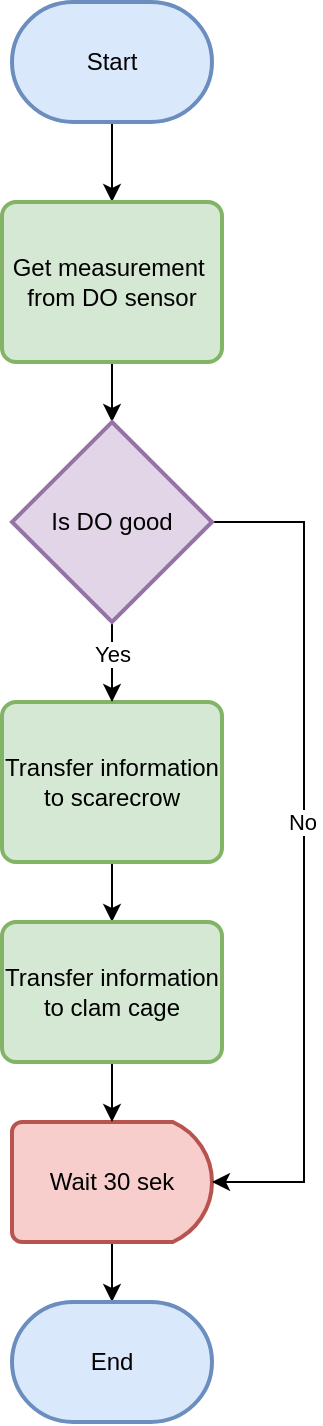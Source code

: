 <mxfile version="14.6.13" type="device"><diagram id="lMeLzDrUZEbzFNiq35lA" name="Side-1"><mxGraphModel dx="651" dy="979" grid="1" gridSize="10" guides="1" tooltips="1" connect="1" arrows="1" fold="1" page="1" pageScale="1" pageWidth="827" pageHeight="1169" math="0" shadow="0"><root><mxCell id="0"/><mxCell id="1" parent="0"/><mxCell id="Ti5DJuD7rG5Uyp3B5Yly-9" style="edgeStyle=orthogonalEdgeStyle;rounded=0;orthogonalLoop=1;jettySize=auto;html=1;" edge="1" parent="1" source="Ti5DJuD7rG5Uyp3B5Yly-1" target="Ti5DJuD7rG5Uyp3B5Yly-2"><mxGeometry relative="1" as="geometry"/></mxCell><mxCell id="Ti5DJuD7rG5Uyp3B5Yly-1" value="Start" style="strokeWidth=2;html=1;shape=mxgraph.flowchart.terminator;whiteSpace=wrap;fillColor=#dae8fc;strokeColor=#6c8ebf;" vertex="1" parent="1"><mxGeometry x="364" y="230" width="100" height="60" as="geometry"/></mxCell><mxCell id="Ti5DJuD7rG5Uyp3B5Yly-12" style="edgeStyle=orthogonalEdgeStyle;rounded=0;orthogonalLoop=1;jettySize=auto;html=1;" edge="1" parent="1" source="Ti5DJuD7rG5Uyp3B5Yly-2" target="Ti5DJuD7rG5Uyp3B5Yly-11"><mxGeometry relative="1" as="geometry"/></mxCell><mxCell id="Ti5DJuD7rG5Uyp3B5Yly-2" value="Get measurement&amp;nbsp; from DO sensor" style="rounded=1;whiteSpace=wrap;html=1;absoluteArcSize=1;arcSize=14;strokeWidth=2;fillColor=#d5e8d4;strokeColor=#82b366;" vertex="1" parent="1"><mxGeometry x="359" y="330" width="110" height="80" as="geometry"/></mxCell><mxCell id="Ti5DJuD7rG5Uyp3B5Yly-16" style="edgeStyle=orthogonalEdgeStyle;rounded=0;orthogonalLoop=1;jettySize=auto;html=1;" edge="1" parent="1" source="Ti5DJuD7rG5Uyp3B5Yly-3" target="Ti5DJuD7rG5Uyp3B5Yly-8"><mxGeometry relative="1" as="geometry"/></mxCell><mxCell id="Ti5DJuD7rG5Uyp3B5Yly-3" value="&lt;span&gt;Wait 30 sek&lt;/span&gt;" style="strokeWidth=2;html=1;shape=mxgraph.flowchart.delay;whiteSpace=wrap;fillColor=#f8cecc;strokeColor=#b85450;" vertex="1" parent="1"><mxGeometry x="364" y="790" width="100" height="60" as="geometry"/></mxCell><mxCell id="Ti5DJuD7rG5Uyp3B5Yly-14" style="edgeStyle=orthogonalEdgeStyle;rounded=0;orthogonalLoop=1;jettySize=auto;html=1;" edge="1" parent="1" source="Ti5DJuD7rG5Uyp3B5Yly-5" target="Ti5DJuD7rG5Uyp3B5Yly-6"><mxGeometry relative="1" as="geometry"/></mxCell><mxCell id="Ti5DJuD7rG5Uyp3B5Yly-5" value="Transfer information to scarecrow" style="rounded=1;whiteSpace=wrap;html=1;absoluteArcSize=1;arcSize=14;strokeWidth=2;fillColor=#d5e8d4;strokeColor=#82b366;" vertex="1" parent="1"><mxGeometry x="359" y="580" width="110" height="80" as="geometry"/></mxCell><mxCell id="Ti5DJuD7rG5Uyp3B5Yly-15" style="edgeStyle=orthogonalEdgeStyle;rounded=0;orthogonalLoop=1;jettySize=auto;html=1;" edge="1" parent="1" source="Ti5DJuD7rG5Uyp3B5Yly-6" target="Ti5DJuD7rG5Uyp3B5Yly-3"><mxGeometry relative="1" as="geometry"/></mxCell><mxCell id="Ti5DJuD7rG5Uyp3B5Yly-6" value="Transfer information to clam cage" style="rounded=1;whiteSpace=wrap;html=1;absoluteArcSize=1;arcSize=14;strokeWidth=2;fillColor=#d5e8d4;strokeColor=#82b366;" vertex="1" parent="1"><mxGeometry x="359" y="690" width="110" height="70" as="geometry"/></mxCell><mxCell id="Ti5DJuD7rG5Uyp3B5Yly-8" value="End" style="strokeWidth=2;html=1;shape=mxgraph.flowchart.terminator;whiteSpace=wrap;fillColor=#dae8fc;strokeColor=#6c8ebf;" vertex="1" parent="1"><mxGeometry x="364" y="880" width="100" height="60" as="geometry"/></mxCell><mxCell id="Ti5DJuD7rG5Uyp3B5Yly-13" style="edgeStyle=orthogonalEdgeStyle;rounded=0;orthogonalLoop=1;jettySize=auto;html=1;entryX=0.5;entryY=0;entryDx=0;entryDy=0;" edge="1" parent="1" source="Ti5DJuD7rG5Uyp3B5Yly-11" target="Ti5DJuD7rG5Uyp3B5Yly-5"><mxGeometry relative="1" as="geometry"/></mxCell><mxCell id="Ti5DJuD7rG5Uyp3B5Yly-19" value="Yes" style="edgeLabel;html=1;align=center;verticalAlign=middle;resizable=0;points=[];" vertex="1" connectable="0" parent="Ti5DJuD7rG5Uyp3B5Yly-13"><mxGeometry x="-0.749" relative="1" as="geometry"><mxPoint y="11" as="offset"/></mxGeometry></mxCell><mxCell id="Ti5DJuD7rG5Uyp3B5Yly-21" style="edgeStyle=orthogonalEdgeStyle;rounded=0;orthogonalLoop=1;jettySize=auto;html=1;exitX=1;exitY=0.5;exitDx=0;exitDy=0;exitPerimeter=0;entryX=1;entryY=0.5;entryDx=0;entryDy=0;entryPerimeter=0;" edge="1" parent="1" source="Ti5DJuD7rG5Uyp3B5Yly-11" target="Ti5DJuD7rG5Uyp3B5Yly-3"><mxGeometry relative="1" as="geometry"><Array as="points"><mxPoint x="510" y="490"/><mxPoint x="510" y="820"/></Array></mxGeometry></mxCell><mxCell id="Ti5DJuD7rG5Uyp3B5Yly-22" value="No" style="edgeLabel;html=1;align=center;verticalAlign=middle;resizable=0;points=[];" vertex="1" connectable="0" parent="Ti5DJuD7rG5Uyp3B5Yly-21"><mxGeometry x="0.128" y="-1" relative="1" as="geometry"><mxPoint y="-42" as="offset"/></mxGeometry></mxCell><mxCell id="Ti5DJuD7rG5Uyp3B5Yly-11" value="Is DO good" style="strokeWidth=2;html=1;shape=mxgraph.flowchart.decision;whiteSpace=wrap;fillColor=#e1d5e7;strokeColor=#9673a6;" vertex="1" parent="1"><mxGeometry x="364" y="440" width="100" height="100" as="geometry"/></mxCell></root></mxGraphModel></diagram></mxfile>